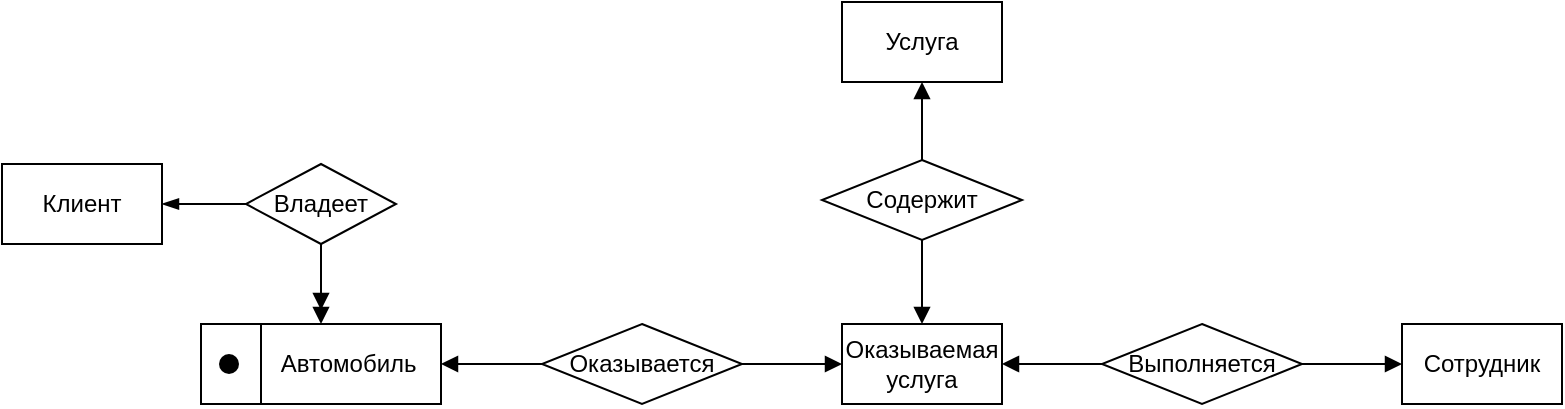 <mxfile version="22.1.0" type="github">
  <diagram name="Страница — 1" id="UIwuyxUuAgWcMKRViX4k">
    <mxGraphModel dx="854" dy="533" grid="1" gridSize="10" guides="1" tooltips="1" connect="1" arrows="1" fold="1" page="1" pageScale="1" pageWidth="827" pageHeight="1169" math="0" shadow="0">
      <root>
        <mxCell id="0" />
        <mxCell id="1" parent="0" />
        <mxCell id="mFbKZ_o9LPMVzAf8WOri-25" value="&lt;span style=&quot;white-space: pre;&quot;&gt;&#x9;&lt;/span&gt;Автомобиль" style="rounded=0;whiteSpace=wrap;html=1;" vertex="1" parent="1">
          <mxGeometry x="99.5" y="440" width="120" height="40" as="geometry" />
        </mxCell>
        <mxCell id="mFbKZ_o9LPMVzAf8WOri-110" style="edgeStyle=orthogonalEdgeStyle;rounded=0;orthogonalLoop=1;jettySize=auto;html=1;exitX=0;exitY=0.5;exitDx=0;exitDy=0;entryX=1;entryY=0.5;entryDx=0;entryDy=0;endArrow=blockThin;endFill=1;" edge="1" parent="1" source="mFbKZ_o9LPMVzAf8WOri-26" target="mFbKZ_o9LPMVzAf8WOri-28">
          <mxGeometry relative="1" as="geometry" />
        </mxCell>
        <mxCell id="mFbKZ_o9LPMVzAf8WOri-112" style="edgeStyle=orthogonalEdgeStyle;rounded=0;orthogonalLoop=1;jettySize=auto;html=1;exitX=0.5;exitY=1;exitDx=0;exitDy=0;entryX=0.5;entryY=0;entryDx=0;entryDy=0;endArrow=doubleBlock;endFill=1;" edge="1" parent="1" source="mFbKZ_o9LPMVzAf8WOri-26" target="mFbKZ_o9LPMVzAf8WOri-25">
          <mxGeometry relative="1" as="geometry" />
        </mxCell>
        <mxCell id="mFbKZ_o9LPMVzAf8WOri-26" value="Владеет" style="rhombus;whiteSpace=wrap;html=1;" vertex="1" parent="1">
          <mxGeometry x="122" y="360" width="75" height="40" as="geometry" />
        </mxCell>
        <mxCell id="mFbKZ_o9LPMVzAf8WOri-28" value="Клиент" style="rounded=0;whiteSpace=wrap;html=1;" vertex="1" parent="1">
          <mxGeometry y="360" width="80" height="40" as="geometry" />
        </mxCell>
        <mxCell id="mFbKZ_o9LPMVzAf8WOri-70" value="" style="endArrow=none;html=1;rounded=0;entryX=0.25;entryY=0;entryDx=0;entryDy=0;exitX=0.25;exitY=1;exitDx=0;exitDy=0;" edge="1" parent="1" source="mFbKZ_o9LPMVzAf8WOri-25" target="mFbKZ_o9LPMVzAf8WOri-25">
          <mxGeometry width="50" height="50" relative="1" as="geometry">
            <mxPoint x="128.5" y="520" as="sourcePoint" />
            <mxPoint x="178.5" y="470" as="targetPoint" />
          </mxGeometry>
        </mxCell>
        <mxCell id="mFbKZ_o9LPMVzAf8WOri-71" value="" style="shape=ellipse;fillColor=#000000;strokeColor=none;html=1;sketch=0;" vertex="1" parent="1">
          <mxGeometry x="108.5" y="455" width="10" height="10" as="geometry" />
        </mxCell>
        <mxCell id="mFbKZ_o9LPMVzAf8WOri-72" value="Оказываемая услуга" style="rounded=0;whiteSpace=wrap;html=1;" vertex="1" parent="1">
          <mxGeometry x="420" y="440" width="80" height="40" as="geometry" />
        </mxCell>
        <mxCell id="mFbKZ_o9LPMVzAf8WOri-113" style="edgeStyle=orthogonalEdgeStyle;rounded=0;orthogonalLoop=1;jettySize=auto;html=1;exitX=0;exitY=0.5;exitDx=0;exitDy=0;entryX=1;entryY=0.5;entryDx=0;entryDy=0;endArrow=block;endFill=1;" edge="1" parent="1" source="mFbKZ_o9LPMVzAf8WOri-75" target="mFbKZ_o9LPMVzAf8WOri-25">
          <mxGeometry relative="1" as="geometry" />
        </mxCell>
        <mxCell id="mFbKZ_o9LPMVzAf8WOri-114" style="edgeStyle=orthogonalEdgeStyle;rounded=0;orthogonalLoop=1;jettySize=auto;html=1;exitX=1;exitY=0.5;exitDx=0;exitDy=0;entryX=0;entryY=0.5;entryDx=0;entryDy=0;endArrow=block;endFill=1;" edge="1" parent="1" source="mFbKZ_o9LPMVzAf8WOri-75" target="mFbKZ_o9LPMVzAf8WOri-72">
          <mxGeometry relative="1" as="geometry" />
        </mxCell>
        <mxCell id="mFbKZ_o9LPMVzAf8WOri-75" value="Оказывается" style="rhombus;whiteSpace=wrap;html=1;" vertex="1" parent="1">
          <mxGeometry x="270" y="440" width="100" height="40" as="geometry" />
        </mxCell>
        <mxCell id="mFbKZ_o9LPMVzAf8WOri-89" value="Услуга" style="rounded=0;whiteSpace=wrap;html=1;" vertex="1" parent="1">
          <mxGeometry x="420" y="279" width="80" height="40" as="geometry" />
        </mxCell>
        <mxCell id="mFbKZ_o9LPMVzAf8WOri-120" style="edgeStyle=orthogonalEdgeStyle;rounded=0;orthogonalLoop=1;jettySize=auto;html=1;exitX=0.5;exitY=0;exitDx=0;exitDy=0;entryX=0.5;entryY=1;entryDx=0;entryDy=0;endArrow=block;endFill=1;" edge="1" parent="1" source="mFbKZ_o9LPMVzAf8WOri-94" target="mFbKZ_o9LPMVzAf8WOri-89">
          <mxGeometry relative="1" as="geometry" />
        </mxCell>
        <mxCell id="mFbKZ_o9LPMVzAf8WOri-126" style="edgeStyle=orthogonalEdgeStyle;rounded=0;orthogonalLoop=1;jettySize=auto;html=1;exitX=0.5;exitY=1;exitDx=0;exitDy=0;entryX=0.5;entryY=0;entryDx=0;entryDy=0;endArrow=block;endFill=1;" edge="1" parent="1" source="mFbKZ_o9LPMVzAf8WOri-94" target="mFbKZ_o9LPMVzAf8WOri-72">
          <mxGeometry relative="1" as="geometry" />
        </mxCell>
        <mxCell id="mFbKZ_o9LPMVzAf8WOri-94" value="Содержит" style="rhombus;whiteSpace=wrap;html=1;" vertex="1" parent="1">
          <mxGeometry x="410" y="358" width="100" height="40" as="geometry" />
        </mxCell>
        <mxCell id="mFbKZ_o9LPMVzAf8WOri-95" value="Сотрудник" style="rounded=0;whiteSpace=wrap;html=1;" vertex="1" parent="1">
          <mxGeometry x="700" y="440" width="80" height="40" as="geometry" />
        </mxCell>
        <mxCell id="mFbKZ_o9LPMVzAf8WOri-115" style="edgeStyle=orthogonalEdgeStyle;rounded=0;orthogonalLoop=1;jettySize=auto;html=1;exitX=0;exitY=0.5;exitDx=0;exitDy=0;entryX=1;entryY=0.5;entryDx=0;entryDy=0;endArrow=block;endFill=1;" edge="1" parent="1" source="mFbKZ_o9LPMVzAf8WOri-104" target="mFbKZ_o9LPMVzAf8WOri-72">
          <mxGeometry relative="1" as="geometry" />
        </mxCell>
        <mxCell id="mFbKZ_o9LPMVzAf8WOri-116" style="edgeStyle=orthogonalEdgeStyle;rounded=0;orthogonalLoop=1;jettySize=auto;html=1;exitX=1;exitY=0.5;exitDx=0;exitDy=0;entryX=0;entryY=0.5;entryDx=0;entryDy=0;endArrow=block;endFill=1;" edge="1" parent="1" source="mFbKZ_o9LPMVzAf8WOri-104" target="mFbKZ_o9LPMVzAf8WOri-95">
          <mxGeometry relative="1" as="geometry" />
        </mxCell>
        <mxCell id="mFbKZ_o9LPMVzAf8WOri-104" value="Выполняется" style="rhombus;whiteSpace=wrap;html=1;" vertex="1" parent="1">
          <mxGeometry x="550" y="440" width="100" height="40" as="geometry" />
        </mxCell>
      </root>
    </mxGraphModel>
  </diagram>
</mxfile>
